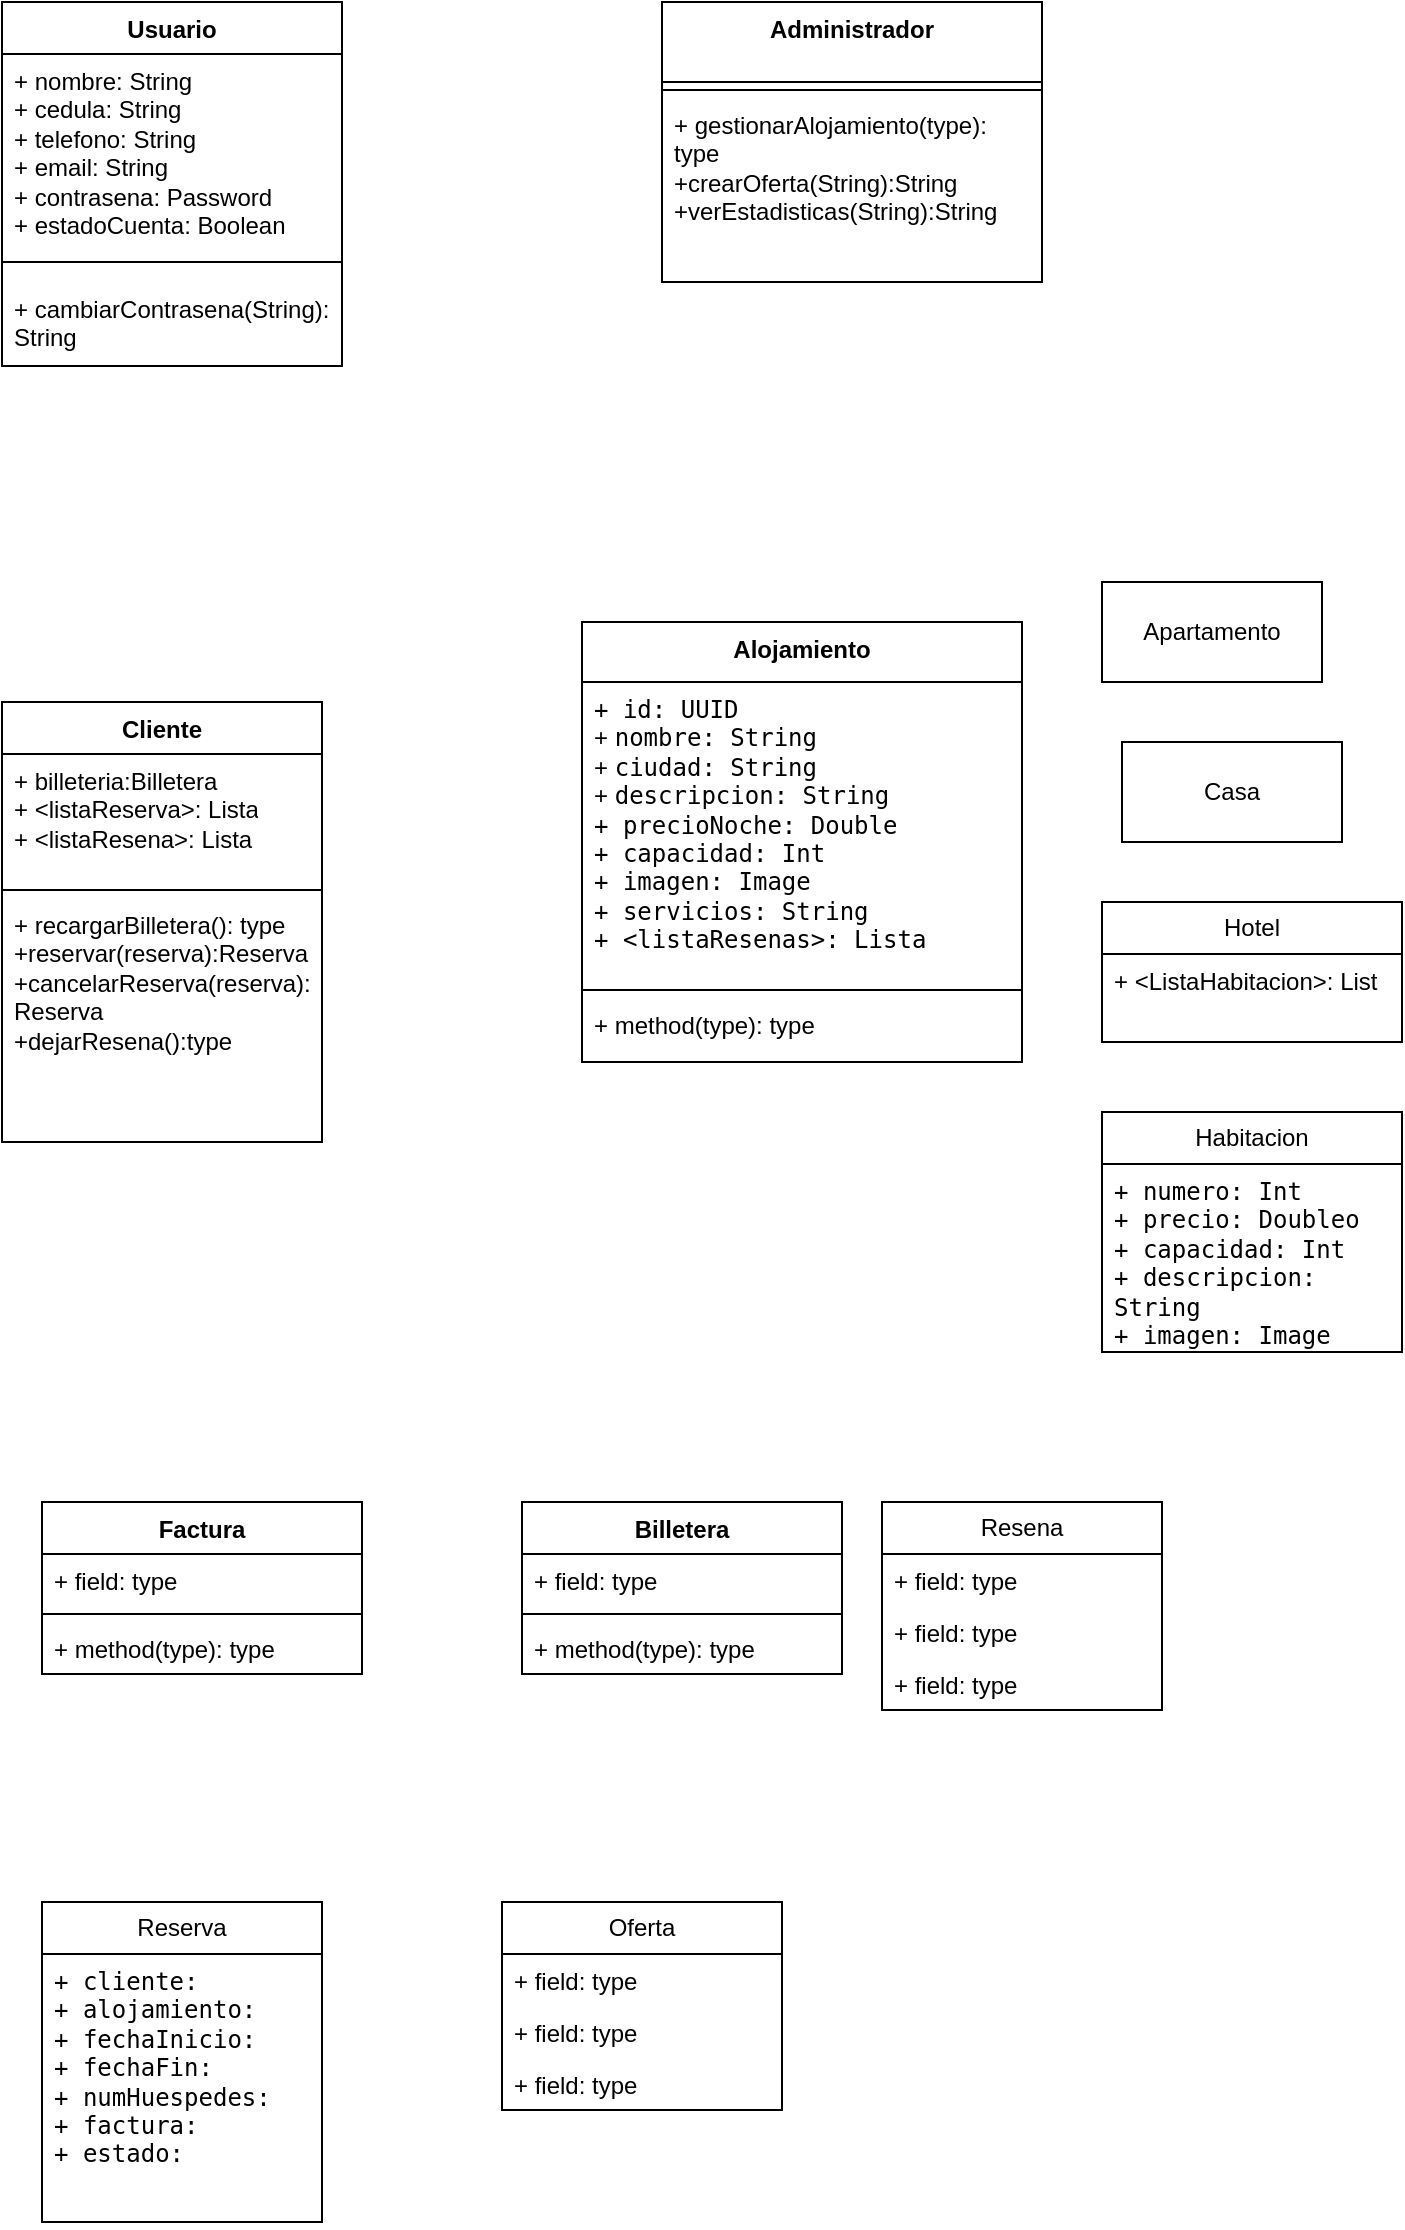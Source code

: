 <mxfile version="27.0.6">
  <diagram name="Página-1" id="UlvU2HE5NF8ueKRIxwhl">
    <mxGraphModel dx="1281" dy="663" grid="1" gridSize="10" guides="1" tooltips="1" connect="1" arrows="1" fold="1" page="1" pageScale="1" pageWidth="827" pageHeight="1169" math="0" shadow="0">
      <root>
        <mxCell id="0" />
        <mxCell id="1" parent="0" />
        <mxCell id="V0KUajpfroAsPHq7mNZ4-1" value="Usuario" style="swimlane;fontStyle=1;align=center;verticalAlign=top;childLayout=stackLayout;horizontal=1;startSize=26;horizontalStack=0;resizeParent=1;resizeParentMax=0;resizeLast=0;collapsible=1;marginBottom=0;whiteSpace=wrap;html=1;" parent="1" vertex="1">
          <mxGeometry x="40" y="30" width="170" height="182" as="geometry" />
        </mxCell>
        <mxCell id="V0KUajpfroAsPHq7mNZ4-2" value="+ nombre: String&lt;div&gt;+ cedula: String&lt;/div&gt;&lt;div&gt;+ telefono: String&lt;/div&gt;&lt;div&gt;+ email: String&lt;/div&gt;&lt;div&gt;+ contrasena: Password&lt;/div&gt;&lt;div&gt;+ estadoCuenta: Boolean&lt;/div&gt;" style="text;strokeColor=none;fillColor=none;align=left;verticalAlign=top;spacingLeft=4;spacingRight=4;overflow=hidden;rotatable=0;points=[[0,0.5],[1,0.5]];portConstraint=eastwest;whiteSpace=wrap;html=1;" parent="V0KUajpfroAsPHq7mNZ4-1" vertex="1">
          <mxGeometry y="26" width="170" height="94" as="geometry" />
        </mxCell>
        <mxCell id="V0KUajpfroAsPHq7mNZ4-3" value="" style="line;strokeWidth=1;fillColor=none;align=left;verticalAlign=middle;spacingTop=-1;spacingLeft=3;spacingRight=3;rotatable=0;labelPosition=right;points=[];portConstraint=eastwest;strokeColor=inherit;" parent="V0KUajpfroAsPHq7mNZ4-1" vertex="1">
          <mxGeometry y="120" width="170" height="20" as="geometry" />
        </mxCell>
        <mxCell id="V0KUajpfroAsPHq7mNZ4-4" value="+ cambiarContrasena(String): String&lt;div&gt;&lt;br&gt;&lt;/div&gt;" style="text;strokeColor=none;fillColor=none;align=left;verticalAlign=top;spacingLeft=4;spacingRight=4;overflow=hidden;rotatable=0;points=[[0,0.5],[1,0.5]];portConstraint=eastwest;whiteSpace=wrap;html=1;" parent="V0KUajpfroAsPHq7mNZ4-1" vertex="1">
          <mxGeometry y="140" width="170" height="42" as="geometry" />
        </mxCell>
        <mxCell id="V0KUajpfroAsPHq7mNZ4-5" value="Cliente" style="swimlane;fontStyle=1;align=center;verticalAlign=top;childLayout=stackLayout;horizontal=1;startSize=26;horizontalStack=0;resizeParent=1;resizeParentMax=0;resizeLast=0;collapsible=1;marginBottom=0;whiteSpace=wrap;html=1;" parent="1" vertex="1">
          <mxGeometry x="40" y="380" width="160" height="220" as="geometry" />
        </mxCell>
        <mxCell id="V0KUajpfroAsPHq7mNZ4-6" value="+ billeteria:Billetera&lt;br&gt;&lt;div&gt;+ &amp;lt;listaReserva&amp;gt;: Lista&lt;/div&gt;&lt;div&gt;+ &amp;lt;listaResena&amp;gt;: Lista&lt;/div&gt;" style="text;strokeColor=none;fillColor=none;align=left;verticalAlign=top;spacingLeft=4;spacingRight=4;overflow=hidden;rotatable=0;points=[[0,0.5],[1,0.5]];portConstraint=eastwest;whiteSpace=wrap;html=1;" parent="V0KUajpfroAsPHq7mNZ4-5" vertex="1">
          <mxGeometry y="26" width="160" height="64" as="geometry" />
        </mxCell>
        <mxCell id="V0KUajpfroAsPHq7mNZ4-7" value="" style="line;strokeWidth=1;fillColor=none;align=left;verticalAlign=middle;spacingTop=-1;spacingLeft=3;spacingRight=3;rotatable=0;labelPosition=right;points=[];portConstraint=eastwest;strokeColor=inherit;" parent="V0KUajpfroAsPHq7mNZ4-5" vertex="1">
          <mxGeometry y="90" width="160" height="8" as="geometry" />
        </mxCell>
        <mxCell id="V0KUajpfroAsPHq7mNZ4-8" value="+ recargarBilletera(): type&lt;div&gt;+reservar(reserva):Reserva&lt;/div&gt;&lt;div&gt;+cancelarReserva(reserva):&lt;/div&gt;&lt;div&gt;Reserva&lt;/div&gt;&lt;div&gt;+dejarResena():type&lt;/div&gt;&lt;div&gt;&lt;br&gt;&lt;/div&gt;" style="text;strokeColor=none;fillColor=none;align=left;verticalAlign=top;spacingLeft=4;spacingRight=4;overflow=hidden;rotatable=0;points=[[0,0.5],[1,0.5]];portConstraint=eastwest;whiteSpace=wrap;html=1;" parent="V0KUajpfroAsPHq7mNZ4-5" vertex="1">
          <mxGeometry y="98" width="160" height="122" as="geometry" />
        </mxCell>
        <mxCell id="V0KUajpfroAsPHq7mNZ4-9" value="Administrador" style="swimlane;fontStyle=1;align=center;verticalAlign=top;childLayout=stackLayout;horizontal=1;startSize=40;horizontalStack=0;resizeParent=1;resizeParentMax=0;resizeLast=0;collapsible=1;marginBottom=0;whiteSpace=wrap;html=1;" parent="1" vertex="1">
          <mxGeometry x="370" y="30" width="190" height="140" as="geometry" />
        </mxCell>
        <mxCell id="V0KUajpfroAsPHq7mNZ4-11" value="" style="line;strokeWidth=1;fillColor=none;align=left;verticalAlign=middle;spacingTop=-1;spacingLeft=3;spacingRight=3;rotatable=0;labelPosition=right;points=[];portConstraint=eastwest;strokeColor=inherit;" parent="V0KUajpfroAsPHq7mNZ4-9" vertex="1">
          <mxGeometry y="40" width="190" height="8" as="geometry" />
        </mxCell>
        <mxCell id="V0KUajpfroAsPHq7mNZ4-12" value="+ gestionarAlojamiento(type): type&lt;div&gt;+crearOferta(String):String&lt;/div&gt;&lt;div&gt;+verEstadisticas(String):String&lt;/div&gt;" style="text;strokeColor=none;fillColor=none;align=left;verticalAlign=top;spacingLeft=4;spacingRight=4;overflow=hidden;rotatable=0;points=[[0,0.5],[1,0.5]];portConstraint=eastwest;whiteSpace=wrap;html=1;" parent="V0KUajpfroAsPHq7mNZ4-9" vertex="1">
          <mxGeometry y="48" width="190" height="92" as="geometry" />
        </mxCell>
        <mxCell id="V0KUajpfroAsPHq7mNZ4-13" value="Alojamiento" style="swimlane;fontStyle=1;align=center;verticalAlign=top;childLayout=stackLayout;horizontal=1;startSize=30;horizontalStack=0;resizeParent=1;resizeParentMax=0;resizeLast=0;collapsible=1;marginBottom=0;whiteSpace=wrap;html=1;" parent="1" vertex="1">
          <mxGeometry x="330" y="340" width="220" height="220" as="geometry">
            <mxRectangle x="520" y="320" width="100" height="30" as="alternateBounds" />
          </mxGeometry>
        </mxCell>
        <mxCell id="V0KUajpfroAsPHq7mNZ4-17" value="&lt;div&gt;&lt;code data-end=&quot;783&quot; data-start=&quot;779&quot;&gt;+ id: UUID&lt;/code&gt;&lt;/div&gt;&lt;div&gt;+&amp;nbsp;&lt;code data-end=&quot;793&quot; data-start=&quot;785&quot;&gt;nombre: String&lt;/code&gt;&lt;/div&gt;&lt;div&gt;+&amp;nbsp;&lt;code data-end=&quot;803&quot; data-start=&quot;795&quot;&gt;ciudad: String&lt;/code&gt;&lt;/div&gt;&lt;div&gt;+&amp;nbsp;&lt;code data-end=&quot;818&quot; data-start=&quot;805&quot;&gt;descripcion: String&lt;/code&gt;&lt;/div&gt;&lt;div&gt;&lt;code data-end=&quot;833&quot; data-start=&quot;820&quot;&gt;+ precioNoche: Double&lt;/code&gt;&lt;/div&gt;&lt;div&gt;&lt;code data-end=&quot;846&quot; data-start=&quot;835&quot;&gt;+ capacidad: Int&lt;/code&gt;&lt;/div&gt;&lt;div&gt;&lt;code data-end=&quot;856&quot; data-start=&quot;848&quot;&gt;+ imagen: Image&lt;/code&gt;&lt;/div&gt;&lt;div&gt;&lt;code data-end=&quot;869&quot; data-start=&quot;858&quot;&gt;+ servicios: String&lt;/code&gt;&lt;/div&gt;&lt;div&gt;&lt;code data-end=&quot;885&quot; data-start=&quot;871&quot;&gt;+ &amp;lt;listaResenas&amp;gt;: Lista&lt;/code&gt;&lt;/div&gt;" style="text;strokeColor=none;fillColor=none;align=left;verticalAlign=top;spacingLeft=4;spacingRight=4;overflow=hidden;rotatable=0;points=[[0,0.5],[1,0.5]];portConstraint=eastwest;whiteSpace=wrap;html=1;" parent="V0KUajpfroAsPHq7mNZ4-13" vertex="1">
          <mxGeometry y="30" width="220" height="150" as="geometry" />
        </mxCell>
        <mxCell id="V0KUajpfroAsPHq7mNZ4-15" value="" style="line;strokeWidth=1;fillColor=none;align=left;verticalAlign=middle;spacingTop=-1;spacingLeft=3;spacingRight=3;rotatable=0;labelPosition=right;points=[];portConstraint=eastwest;strokeColor=inherit;" parent="V0KUajpfroAsPHq7mNZ4-13" vertex="1">
          <mxGeometry y="180" width="220" height="8" as="geometry" />
        </mxCell>
        <mxCell id="V0KUajpfroAsPHq7mNZ4-16" value="+ method(type): type" style="text;strokeColor=none;fillColor=none;align=left;verticalAlign=top;spacingLeft=4;spacingRight=4;overflow=hidden;rotatable=0;points=[[0,0.5],[1,0.5]];portConstraint=eastwest;whiteSpace=wrap;html=1;" parent="V0KUajpfroAsPHq7mNZ4-13" vertex="1">
          <mxGeometry y="188" width="220" height="32" as="geometry" />
        </mxCell>
        <mxCell id="PYzfADlr74QwkePmsEBO-9" value="Casa" style="html=1;whiteSpace=wrap;" vertex="1" parent="1">
          <mxGeometry x="600" y="400" width="110" height="50" as="geometry" />
        </mxCell>
        <mxCell id="PYzfADlr74QwkePmsEBO-10" value="Apartamento" style="html=1;whiteSpace=wrap;" vertex="1" parent="1">
          <mxGeometry x="590" y="320" width="110" height="50" as="geometry" />
        </mxCell>
        <mxCell id="PYzfADlr74QwkePmsEBO-12" value="Hotel" style="swimlane;fontStyle=0;childLayout=stackLayout;horizontal=1;startSize=26;fillColor=none;horizontalStack=0;resizeParent=1;resizeParentMax=0;resizeLast=0;collapsible=1;marginBottom=0;whiteSpace=wrap;html=1;" vertex="1" parent="1">
          <mxGeometry x="590" y="480" width="150" height="70" as="geometry" />
        </mxCell>
        <mxCell id="PYzfADlr74QwkePmsEBO-13" value="+ &amp;lt;ListaHabitacion&amp;gt;: List" style="text;strokeColor=none;fillColor=none;align=left;verticalAlign=top;spacingLeft=4;spacingRight=4;overflow=hidden;rotatable=0;points=[[0,0.5],[1,0.5]];portConstraint=eastwest;whiteSpace=wrap;html=1;" vertex="1" parent="PYzfADlr74QwkePmsEBO-12">
          <mxGeometry y="26" width="150" height="44" as="geometry" />
        </mxCell>
        <mxCell id="PYzfADlr74QwkePmsEBO-16" value="Habitacion" style="swimlane;fontStyle=0;childLayout=stackLayout;horizontal=1;startSize=26;fillColor=none;horizontalStack=0;resizeParent=1;resizeParentMax=0;resizeLast=0;collapsible=1;marginBottom=0;whiteSpace=wrap;html=1;" vertex="1" parent="1">
          <mxGeometry x="590" y="585" width="150" height="120" as="geometry" />
        </mxCell>
        <mxCell id="PYzfADlr74QwkePmsEBO-17" value="&lt;code data-end=&quot;1090&quot; data-start=&quot;1082&quot;&gt;+ numero: Int&lt;/code&gt;&lt;div&gt;&lt;code data-end=&quot;1100&quot; data-start=&quot;1092&quot;&gt;+ precio: Doubleo&lt;/code&gt;&lt;/div&gt;&lt;div&gt;&lt;code data-end=&quot;1113&quot; data-start=&quot;1102&quot;&gt;+ capacidad: Int&lt;/code&gt;&lt;/div&gt;&lt;div&gt;&lt;code data-end=&quot;1128&quot; data-start=&quot;1115&quot;&gt;+ descripcion: String&lt;/code&gt;&lt;/div&gt;&lt;div&gt;&lt;code data-end=&quot;1138&quot; data-start=&quot;1130&quot;&gt;+ imagen: Image&lt;/code&gt;&lt;/div&gt;" style="text;strokeColor=none;fillColor=none;align=left;verticalAlign=top;spacingLeft=4;spacingRight=4;overflow=hidden;rotatable=0;points=[[0,0.5],[1,0.5]];portConstraint=eastwest;whiteSpace=wrap;html=1;" vertex="1" parent="PYzfADlr74QwkePmsEBO-16">
          <mxGeometry y="26" width="150" height="94" as="geometry" />
        </mxCell>
        <mxCell id="PYzfADlr74QwkePmsEBO-18" value="Billetera" style="swimlane;fontStyle=1;align=center;verticalAlign=top;childLayout=stackLayout;horizontal=1;startSize=26;horizontalStack=0;resizeParent=1;resizeParentMax=0;resizeLast=0;collapsible=1;marginBottom=0;whiteSpace=wrap;html=1;" vertex="1" parent="1">
          <mxGeometry x="300" y="780" width="160" height="86" as="geometry" />
        </mxCell>
        <mxCell id="PYzfADlr74QwkePmsEBO-19" value="+ field: type" style="text;strokeColor=none;fillColor=none;align=left;verticalAlign=top;spacingLeft=4;spacingRight=4;overflow=hidden;rotatable=0;points=[[0,0.5],[1,0.5]];portConstraint=eastwest;whiteSpace=wrap;html=1;" vertex="1" parent="PYzfADlr74QwkePmsEBO-18">
          <mxGeometry y="26" width="160" height="26" as="geometry" />
        </mxCell>
        <mxCell id="PYzfADlr74QwkePmsEBO-20" value="" style="line;strokeWidth=1;fillColor=none;align=left;verticalAlign=middle;spacingTop=-1;spacingLeft=3;spacingRight=3;rotatable=0;labelPosition=right;points=[];portConstraint=eastwest;strokeColor=inherit;" vertex="1" parent="PYzfADlr74QwkePmsEBO-18">
          <mxGeometry y="52" width="160" height="8" as="geometry" />
        </mxCell>
        <mxCell id="PYzfADlr74QwkePmsEBO-21" value="+ method(type): type" style="text;strokeColor=none;fillColor=none;align=left;verticalAlign=top;spacingLeft=4;spacingRight=4;overflow=hidden;rotatable=0;points=[[0,0.5],[1,0.5]];portConstraint=eastwest;whiteSpace=wrap;html=1;" vertex="1" parent="PYzfADlr74QwkePmsEBO-18">
          <mxGeometry y="60" width="160" height="26" as="geometry" />
        </mxCell>
        <mxCell id="PYzfADlr74QwkePmsEBO-22" value="Factura" style="swimlane;fontStyle=1;align=center;verticalAlign=top;childLayout=stackLayout;horizontal=1;startSize=26;horizontalStack=0;resizeParent=1;resizeParentMax=0;resizeLast=0;collapsible=1;marginBottom=0;whiteSpace=wrap;html=1;" vertex="1" parent="1">
          <mxGeometry x="60" y="780" width="160" height="86" as="geometry" />
        </mxCell>
        <mxCell id="PYzfADlr74QwkePmsEBO-23" value="+ field: type" style="text;strokeColor=none;fillColor=none;align=left;verticalAlign=top;spacingLeft=4;spacingRight=4;overflow=hidden;rotatable=0;points=[[0,0.5],[1,0.5]];portConstraint=eastwest;whiteSpace=wrap;html=1;" vertex="1" parent="PYzfADlr74QwkePmsEBO-22">
          <mxGeometry y="26" width="160" height="26" as="geometry" />
        </mxCell>
        <mxCell id="PYzfADlr74QwkePmsEBO-24" value="" style="line;strokeWidth=1;fillColor=none;align=left;verticalAlign=middle;spacingTop=-1;spacingLeft=3;spacingRight=3;rotatable=0;labelPosition=right;points=[];portConstraint=eastwest;strokeColor=inherit;" vertex="1" parent="PYzfADlr74QwkePmsEBO-22">
          <mxGeometry y="52" width="160" height="8" as="geometry" />
        </mxCell>
        <mxCell id="PYzfADlr74QwkePmsEBO-25" value="+ method(type): type" style="text;strokeColor=none;fillColor=none;align=left;verticalAlign=top;spacingLeft=4;spacingRight=4;overflow=hidden;rotatable=0;points=[[0,0.5],[1,0.5]];portConstraint=eastwest;whiteSpace=wrap;html=1;" vertex="1" parent="PYzfADlr74QwkePmsEBO-22">
          <mxGeometry y="60" width="160" height="26" as="geometry" />
        </mxCell>
        <mxCell id="PYzfADlr74QwkePmsEBO-26" value="Resena" style="swimlane;fontStyle=0;childLayout=stackLayout;horizontal=1;startSize=26;fillColor=none;horizontalStack=0;resizeParent=1;resizeParentMax=0;resizeLast=0;collapsible=1;marginBottom=0;whiteSpace=wrap;html=1;" vertex="1" parent="1">
          <mxGeometry x="480" y="780" width="140" height="104" as="geometry" />
        </mxCell>
        <mxCell id="PYzfADlr74QwkePmsEBO-27" value="+ field: type" style="text;strokeColor=none;fillColor=none;align=left;verticalAlign=top;spacingLeft=4;spacingRight=4;overflow=hidden;rotatable=0;points=[[0,0.5],[1,0.5]];portConstraint=eastwest;whiteSpace=wrap;html=1;" vertex="1" parent="PYzfADlr74QwkePmsEBO-26">
          <mxGeometry y="26" width="140" height="26" as="geometry" />
        </mxCell>
        <mxCell id="PYzfADlr74QwkePmsEBO-28" value="+ field: type" style="text;strokeColor=none;fillColor=none;align=left;verticalAlign=top;spacingLeft=4;spacingRight=4;overflow=hidden;rotatable=0;points=[[0,0.5],[1,0.5]];portConstraint=eastwest;whiteSpace=wrap;html=1;" vertex="1" parent="PYzfADlr74QwkePmsEBO-26">
          <mxGeometry y="52" width="140" height="26" as="geometry" />
        </mxCell>
        <mxCell id="PYzfADlr74QwkePmsEBO-29" value="+ field: type" style="text;strokeColor=none;fillColor=none;align=left;verticalAlign=top;spacingLeft=4;spacingRight=4;overflow=hidden;rotatable=0;points=[[0,0.5],[1,0.5]];portConstraint=eastwest;whiteSpace=wrap;html=1;" vertex="1" parent="PYzfADlr74QwkePmsEBO-26">
          <mxGeometry y="78" width="140" height="26" as="geometry" />
        </mxCell>
        <mxCell id="PYzfADlr74QwkePmsEBO-30" value="Oferta" style="swimlane;fontStyle=0;childLayout=stackLayout;horizontal=1;startSize=26;fillColor=none;horizontalStack=0;resizeParent=1;resizeParentMax=0;resizeLast=0;collapsible=1;marginBottom=0;whiteSpace=wrap;html=1;" vertex="1" parent="1">
          <mxGeometry x="290" y="980" width="140" height="104" as="geometry" />
        </mxCell>
        <mxCell id="PYzfADlr74QwkePmsEBO-31" value="+ field: type" style="text;strokeColor=none;fillColor=none;align=left;verticalAlign=top;spacingLeft=4;spacingRight=4;overflow=hidden;rotatable=0;points=[[0,0.5],[1,0.5]];portConstraint=eastwest;whiteSpace=wrap;html=1;" vertex="1" parent="PYzfADlr74QwkePmsEBO-30">
          <mxGeometry y="26" width="140" height="26" as="geometry" />
        </mxCell>
        <mxCell id="PYzfADlr74QwkePmsEBO-32" value="+ field: type" style="text;strokeColor=none;fillColor=none;align=left;verticalAlign=top;spacingLeft=4;spacingRight=4;overflow=hidden;rotatable=0;points=[[0,0.5],[1,0.5]];portConstraint=eastwest;whiteSpace=wrap;html=1;" vertex="1" parent="PYzfADlr74QwkePmsEBO-30">
          <mxGeometry y="52" width="140" height="26" as="geometry" />
        </mxCell>
        <mxCell id="PYzfADlr74QwkePmsEBO-33" value="+ field: type" style="text;strokeColor=none;fillColor=none;align=left;verticalAlign=top;spacingLeft=4;spacingRight=4;overflow=hidden;rotatable=0;points=[[0,0.5],[1,0.5]];portConstraint=eastwest;whiteSpace=wrap;html=1;" vertex="1" parent="PYzfADlr74QwkePmsEBO-30">
          <mxGeometry y="78" width="140" height="26" as="geometry" />
        </mxCell>
        <mxCell id="PYzfADlr74QwkePmsEBO-34" value="Reserva" style="swimlane;fontStyle=0;childLayout=stackLayout;horizontal=1;startSize=26;fillColor=none;horizontalStack=0;resizeParent=1;resizeParentMax=0;resizeLast=0;collapsible=1;marginBottom=0;whiteSpace=wrap;html=1;" vertex="1" parent="1">
          <mxGeometry x="60" y="980" width="140" height="160" as="geometry" />
        </mxCell>
        <mxCell id="PYzfADlr74QwkePmsEBO-35" value="&lt;code data-end=&quot;1196&quot; data-start=&quot;1187&quot;&gt;+ cliente:&lt;/code&gt;&lt;div&gt;&lt;code data-end=&quot;1211&quot; data-start=&quot;1198&quot;&gt;+ alojamiento:&lt;/code&gt;&lt;/div&gt;&lt;div&gt;&lt;code data-end=&quot;1226&quot; data-start=&quot;1213&quot;&gt;+ fechaInicio:&lt;/code&gt;&lt;/div&gt;&lt;div&gt;&lt;code data-end=&quot;1238&quot; data-start=&quot;1228&quot;&gt;+ fechaFin:&lt;/code&gt;&lt;/div&gt;&lt;div&gt;&lt;code data-end=&quot;1254&quot; data-start=&quot;1240&quot;&gt;+ numHuespedes:&lt;/code&gt;&lt;/div&gt;&lt;div&gt;&lt;code data-end=&quot;1265&quot; data-start=&quot;1256&quot;&gt;+ factura:&lt;/code&gt;&lt;/div&gt;&lt;div&gt;&lt;code data-end=&quot;1275&quot; data-start=&quot;1267&quot;&gt;+ estado:&lt;/code&gt;&lt;/div&gt;" style="text;strokeColor=none;fillColor=none;align=left;verticalAlign=top;spacingLeft=4;spacingRight=4;overflow=hidden;rotatable=0;points=[[0,0.5],[1,0.5]];portConstraint=eastwest;whiteSpace=wrap;html=1;" vertex="1" parent="PYzfADlr74QwkePmsEBO-34">
          <mxGeometry y="26" width="140" height="134" as="geometry" />
        </mxCell>
      </root>
    </mxGraphModel>
  </diagram>
</mxfile>
